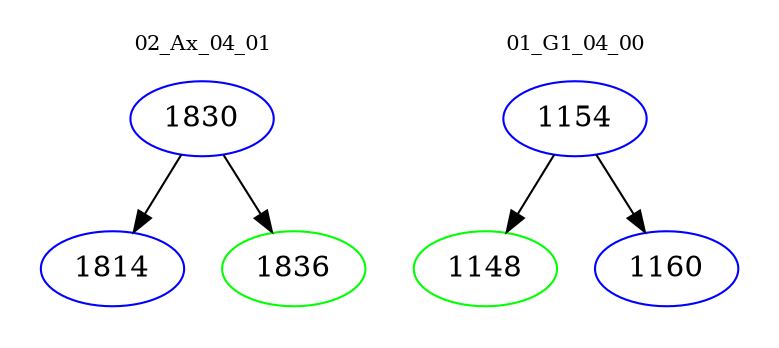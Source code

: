 digraph{
subgraph cluster_0 {
color = white
label = "02_Ax_04_01";
fontsize=10;
T0_1830 [label="1830", color="blue"]
T0_1830 -> T0_1814 [color="black"]
T0_1814 [label="1814", color="blue"]
T0_1830 -> T0_1836 [color="black"]
T0_1836 [label="1836", color="green"]
}
subgraph cluster_1 {
color = white
label = "01_G1_04_00";
fontsize=10;
T1_1154 [label="1154", color="blue"]
T1_1154 -> T1_1148 [color="black"]
T1_1148 [label="1148", color="green"]
T1_1154 -> T1_1160 [color="black"]
T1_1160 [label="1160", color="blue"]
}
}
